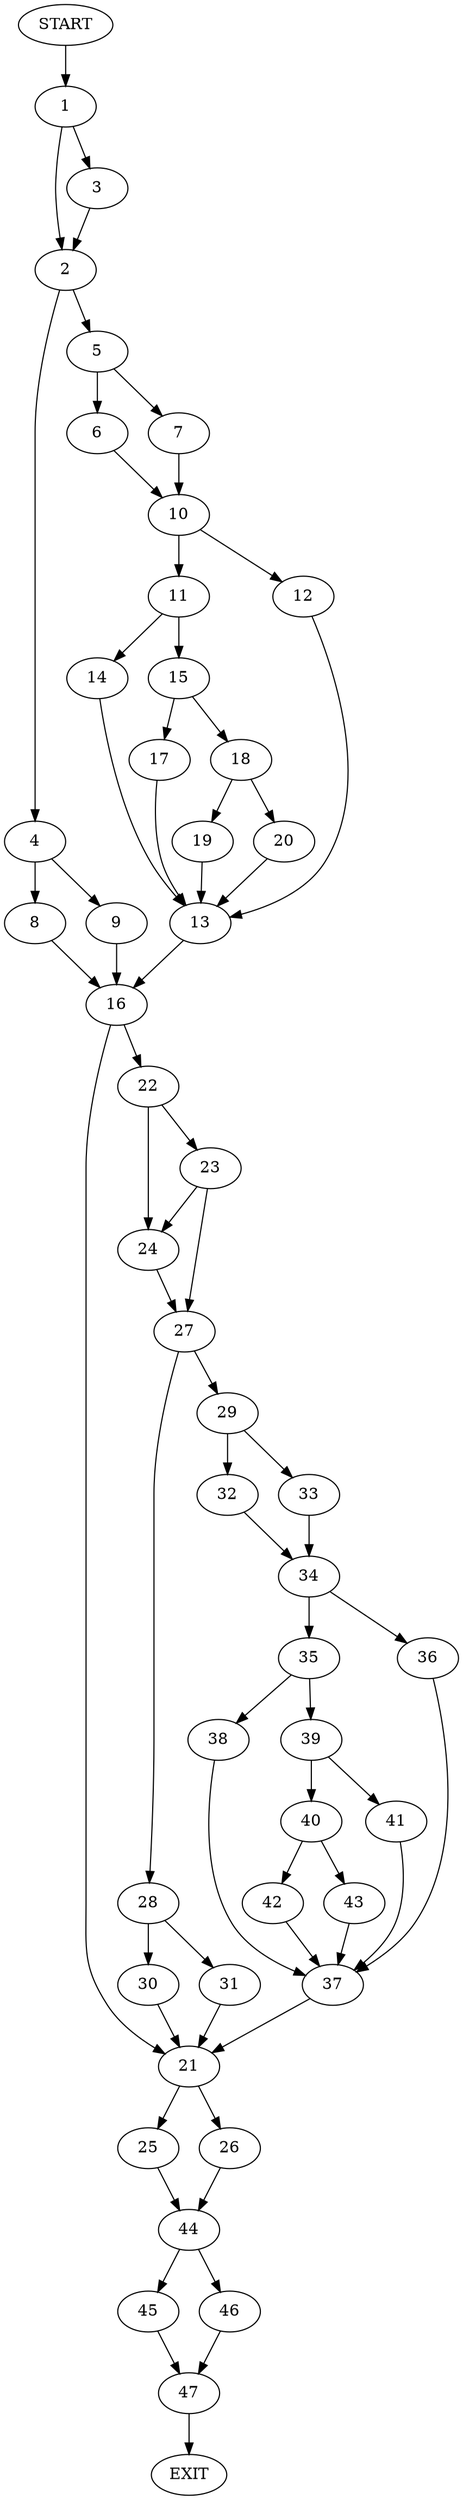digraph {
0 [label="START"]
48 [label="EXIT"]
0 -> 1
1 -> 2
1 -> 3
3 -> 2
2 -> 4
2 -> 5
5 -> 6
5 -> 7
4 -> 8
4 -> 9
6 -> 10
7 -> 10
10 -> 11
10 -> 12
12 -> 13
11 -> 14
11 -> 15
13 -> 16
15 -> 17
15 -> 18
14 -> 13
18 -> 19
18 -> 20
17 -> 13
20 -> 13
19 -> 13
16 -> 21
16 -> 22
8 -> 16
9 -> 16
22 -> 23
22 -> 24
21 -> 25
21 -> 26
24 -> 27
23 -> 27
23 -> 24
27 -> 28
27 -> 29
28 -> 30
28 -> 31
29 -> 32
29 -> 33
33 -> 34
32 -> 34
34 -> 35
34 -> 36
36 -> 37
35 -> 38
35 -> 39
37 -> 21
38 -> 37
39 -> 40
39 -> 41
40 -> 42
40 -> 43
41 -> 37
43 -> 37
42 -> 37
31 -> 21
30 -> 21
25 -> 44
26 -> 44
44 -> 45
44 -> 46
45 -> 47
46 -> 47
47 -> 48
}
